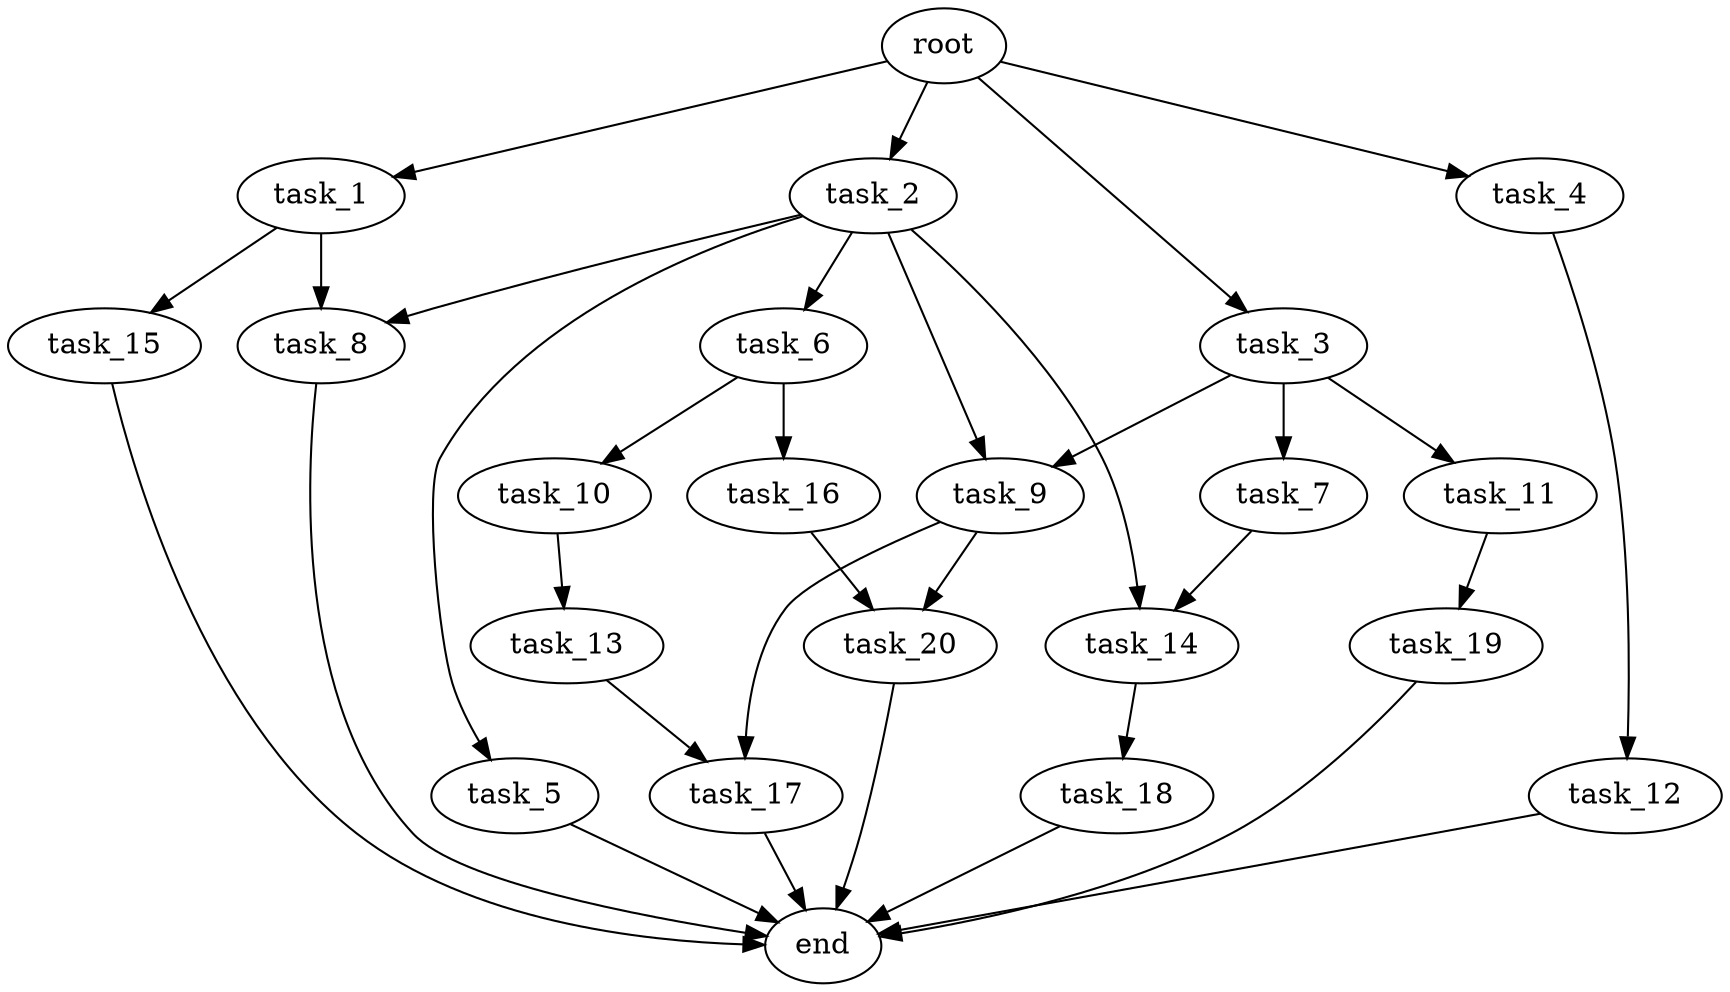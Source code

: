 digraph G {
  root [size="0.000000e+00"];
  task_1 [size="5.462116e+09"];
  task_2 [size="3.670333e+09"];
  task_3 [size="9.782356e+09"];
  task_4 [size="5.681928e+09"];
  task_5 [size="7.049121e+09"];
  task_6 [size="1.132531e+09"];
  task_7 [size="4.815848e+09"];
  task_8 [size="6.905282e+09"];
  task_9 [size="1.421733e+09"];
  task_10 [size="7.313201e+09"];
  task_11 [size="9.835807e+09"];
  task_12 [size="9.836700e+09"];
  task_13 [size="7.788919e+09"];
  task_14 [size="4.649898e+09"];
  task_15 [size="7.832678e+08"];
  task_16 [size="8.899265e+09"];
  task_17 [size="8.853751e+08"];
  task_18 [size="4.725043e+09"];
  task_19 [size="7.417119e+09"];
  task_20 [size="9.604150e+09"];
  end [size="0.000000e+00"];

  root -> task_1 [size="1.000000e-12"];
  root -> task_2 [size="1.000000e-12"];
  root -> task_3 [size="1.000000e-12"];
  root -> task_4 [size="1.000000e-12"];
  task_1 -> task_8 [size="3.452641e+08"];
  task_1 -> task_15 [size="7.832678e+07"];
  task_2 -> task_5 [size="7.049121e+08"];
  task_2 -> task_6 [size="1.132531e+08"];
  task_2 -> task_8 [size="3.452641e+08"];
  task_2 -> task_9 [size="7.108664e+07"];
  task_2 -> task_14 [size="2.324949e+08"];
  task_3 -> task_7 [size="4.815848e+08"];
  task_3 -> task_9 [size="7.108664e+07"];
  task_3 -> task_11 [size="9.835807e+08"];
  task_4 -> task_12 [size="9.836700e+08"];
  task_5 -> end [size="1.000000e-12"];
  task_6 -> task_10 [size="7.313201e+08"];
  task_6 -> task_16 [size="8.899265e+08"];
  task_7 -> task_14 [size="2.324949e+08"];
  task_8 -> end [size="1.000000e-12"];
  task_9 -> task_17 [size="4.426875e+07"];
  task_9 -> task_20 [size="4.802075e+08"];
  task_10 -> task_13 [size="7.788919e+08"];
  task_11 -> task_19 [size="7.417119e+08"];
  task_12 -> end [size="1.000000e-12"];
  task_13 -> task_17 [size="4.426875e+07"];
  task_14 -> task_18 [size="4.725043e+08"];
  task_15 -> end [size="1.000000e-12"];
  task_16 -> task_20 [size="4.802075e+08"];
  task_17 -> end [size="1.000000e-12"];
  task_18 -> end [size="1.000000e-12"];
  task_19 -> end [size="1.000000e-12"];
  task_20 -> end [size="1.000000e-12"];
}
